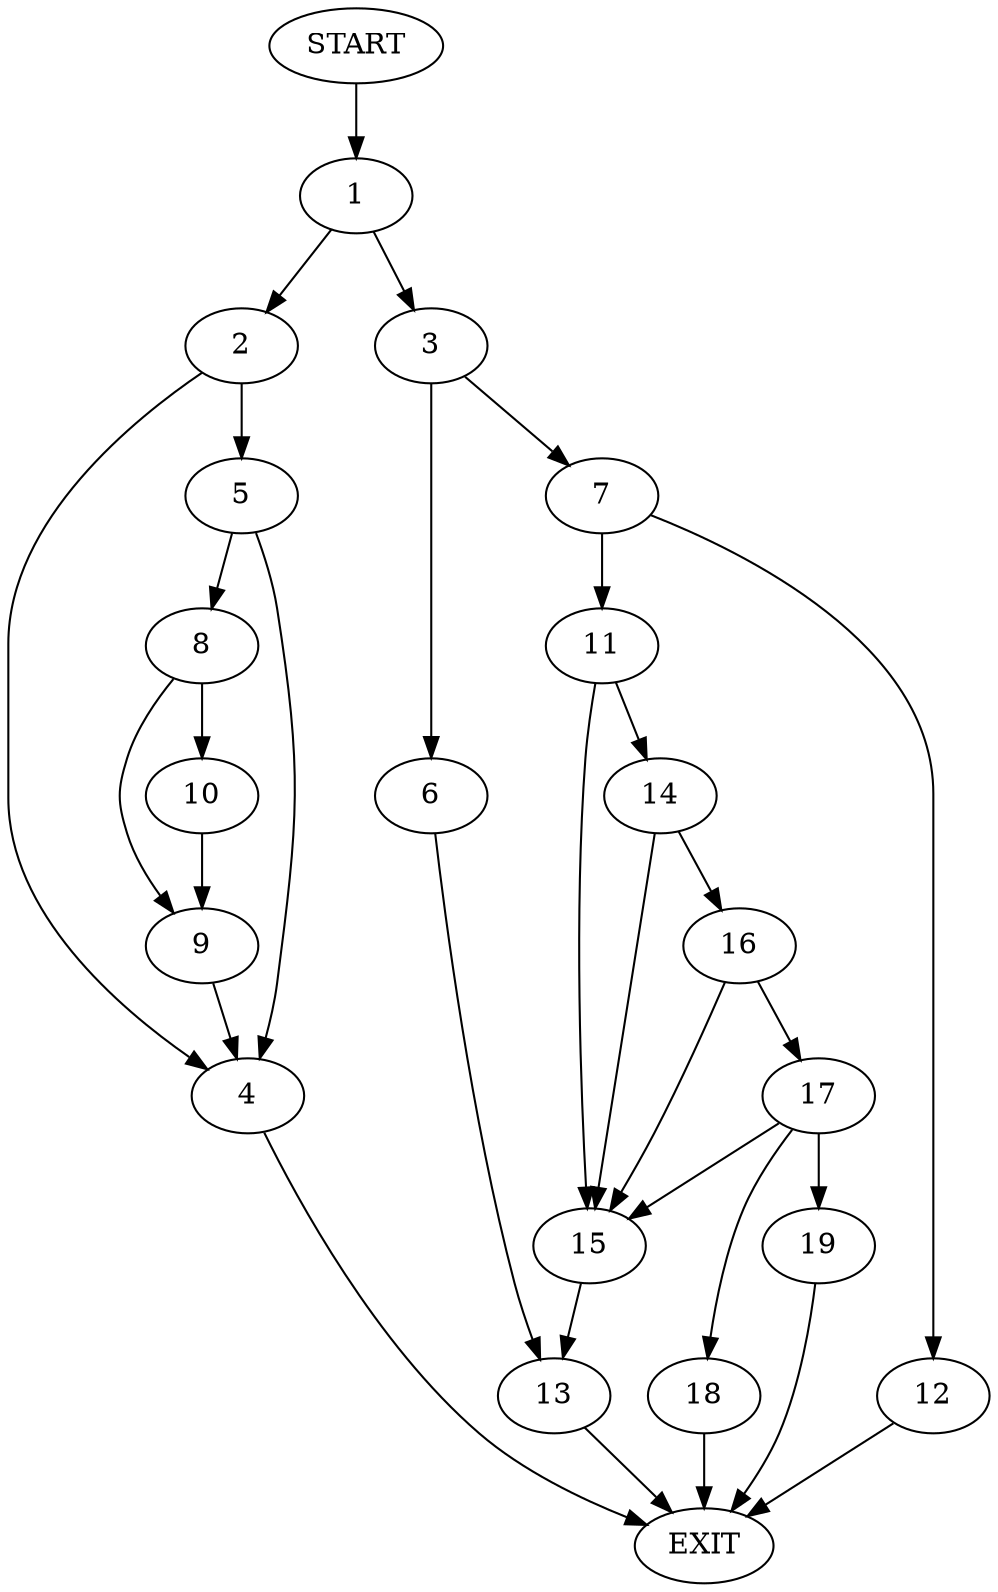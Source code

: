 digraph {
0 [label="START"]
20 [label="EXIT"]
0 -> 1
1 -> 2
1 -> 3
2 -> 4
2 -> 5
3 -> 6
3 -> 7
4 -> 20
5 -> 4
5 -> 8
8 -> 9
8 -> 10
9 -> 4
10 -> 9
7 -> 11
7 -> 12
6 -> 13
12 -> 20
11 -> 14
11 -> 15
15 -> 13
14 -> 16
14 -> 15
16 -> 17
16 -> 15
17 -> 18
17 -> 19
17 -> 15
18 -> 20
19 -> 20
13 -> 20
}
